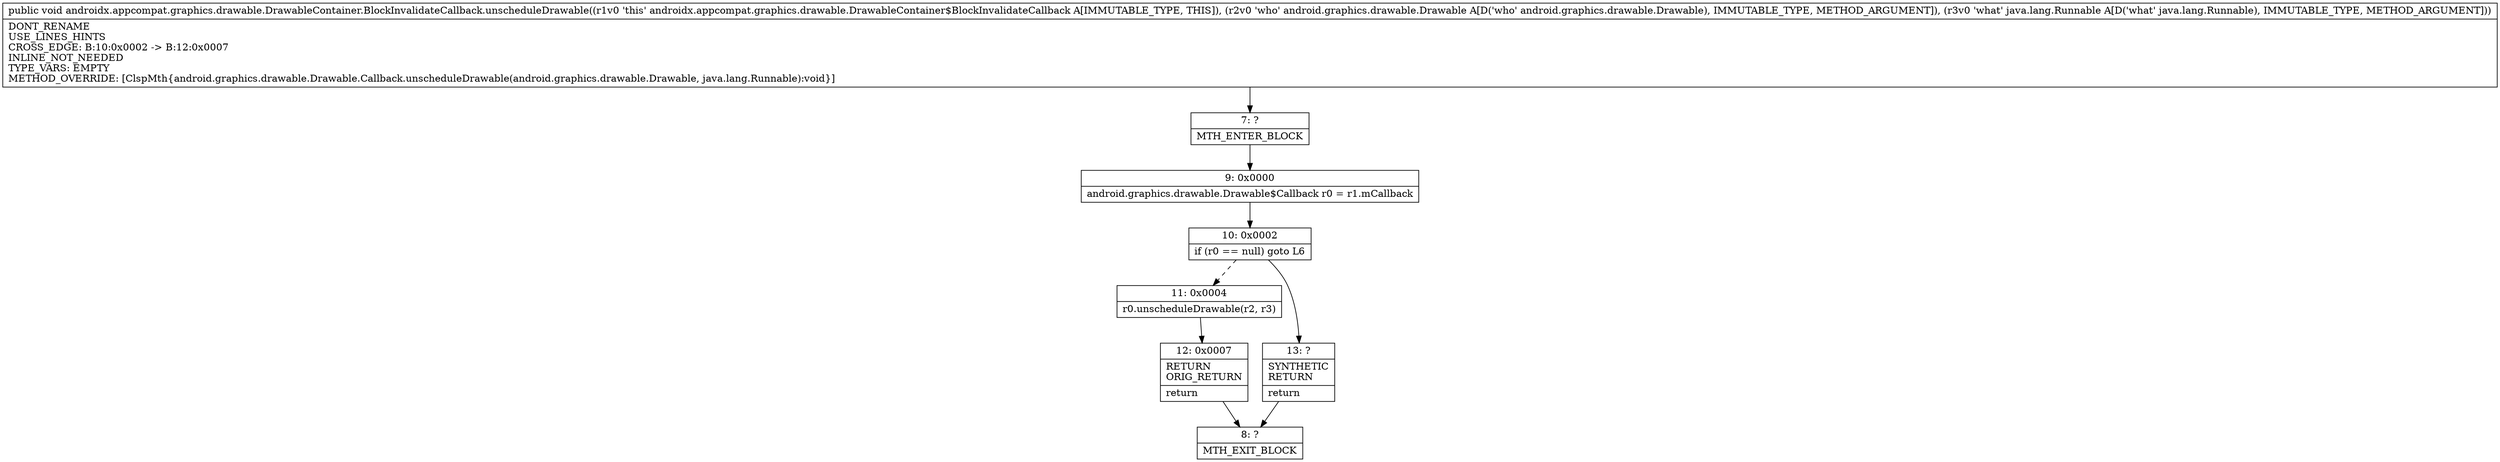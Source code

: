 digraph "CFG forandroidx.appcompat.graphics.drawable.DrawableContainer.BlockInvalidateCallback.unscheduleDrawable(Landroid\/graphics\/drawable\/Drawable;Ljava\/lang\/Runnable;)V" {
Node_7 [shape=record,label="{7\:\ ?|MTH_ENTER_BLOCK\l}"];
Node_9 [shape=record,label="{9\:\ 0x0000|android.graphics.drawable.Drawable$Callback r0 = r1.mCallback\l}"];
Node_10 [shape=record,label="{10\:\ 0x0002|if (r0 == null) goto L6\l}"];
Node_11 [shape=record,label="{11\:\ 0x0004|r0.unscheduleDrawable(r2, r3)\l}"];
Node_12 [shape=record,label="{12\:\ 0x0007|RETURN\lORIG_RETURN\l|return\l}"];
Node_8 [shape=record,label="{8\:\ ?|MTH_EXIT_BLOCK\l}"];
Node_13 [shape=record,label="{13\:\ ?|SYNTHETIC\lRETURN\l|return\l}"];
MethodNode[shape=record,label="{public void androidx.appcompat.graphics.drawable.DrawableContainer.BlockInvalidateCallback.unscheduleDrawable((r1v0 'this' androidx.appcompat.graphics.drawable.DrawableContainer$BlockInvalidateCallback A[IMMUTABLE_TYPE, THIS]), (r2v0 'who' android.graphics.drawable.Drawable A[D('who' android.graphics.drawable.Drawable), IMMUTABLE_TYPE, METHOD_ARGUMENT]), (r3v0 'what' java.lang.Runnable A[D('what' java.lang.Runnable), IMMUTABLE_TYPE, METHOD_ARGUMENT]))  | DONT_RENAME\lUSE_LINES_HINTS\lCROSS_EDGE: B:10:0x0002 \-\> B:12:0x0007\lINLINE_NOT_NEEDED\lTYPE_VARS: EMPTY\lMETHOD_OVERRIDE: [ClspMth\{android.graphics.drawable.Drawable.Callback.unscheduleDrawable(android.graphics.drawable.Drawable, java.lang.Runnable):void\}]\l}"];
MethodNode -> Node_7;Node_7 -> Node_9;
Node_9 -> Node_10;
Node_10 -> Node_11[style=dashed];
Node_10 -> Node_13;
Node_11 -> Node_12;
Node_12 -> Node_8;
Node_13 -> Node_8;
}

